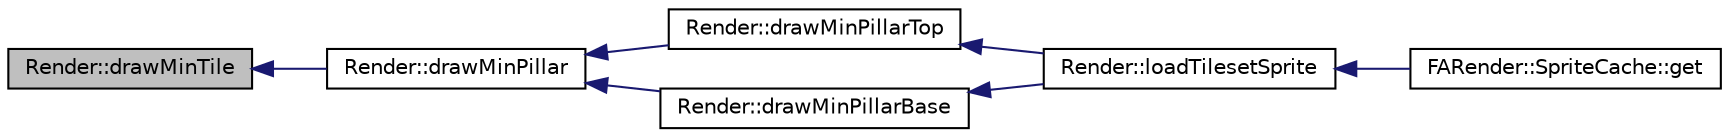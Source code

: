 digraph G
{
  edge [fontname="Helvetica",fontsize="10",labelfontname="Helvetica",labelfontsize="10"];
  node [fontname="Helvetica",fontsize="10",shape=record];
  rankdir="LR";
  Node1 [label="Render::drawMinTile",height=0.2,width=0.4,color="black", fillcolor="grey75", style="filled" fontcolor="black"];
  Node1 -> Node2 [dir="back",color="midnightblue",fontsize="10",style="solid",fontname="Helvetica"];
  Node2 [label="Render::drawMinPillar",height=0.2,width=0.4,color="black", fillcolor="white", style="filled",URL="$namespace_render.html#aa3495cd25236e295a183dc4c70932ecd"];
  Node2 -> Node3 [dir="back",color="midnightblue",fontsize="10",style="solid",fontname="Helvetica"];
  Node3 [label="Render::drawMinPillarTop",height=0.2,width=0.4,color="black", fillcolor="white", style="filled",URL="$namespace_render.html#ab52f404c5feb88408defadb935b310e5"];
  Node3 -> Node4 [dir="back",color="midnightblue",fontsize="10",style="solid",fontname="Helvetica"];
  Node4 [label="Render::loadTilesetSprite",height=0.2,width=0.4,color="black", fillcolor="white", style="filled",URL="$namespace_render.html#a5b51432e4c169b5593556ea7ceebce69"];
  Node4 -> Node5 [dir="back",color="midnightblue",fontsize="10",style="solid",fontname="Helvetica"];
  Node5 [label="FARender::SpriteCache::get",height=0.2,width=0.4,color="black", fillcolor="white", style="filled",URL="$class_f_a_render_1_1_sprite_cache.html#aaede499b2c79f9f1cf535f37887d2f99",tooltip="To be called from the render thread."];
  Node2 -> Node6 [dir="back",color="midnightblue",fontsize="10",style="solid",fontname="Helvetica"];
  Node6 [label="Render::drawMinPillarBase",height=0.2,width=0.4,color="black", fillcolor="white", style="filled",URL="$namespace_render.html#a17a1ce99e9825ff602e9834cb8a7a409"];
  Node6 -> Node4 [dir="back",color="midnightblue",fontsize="10",style="solid",fontname="Helvetica"];
}
